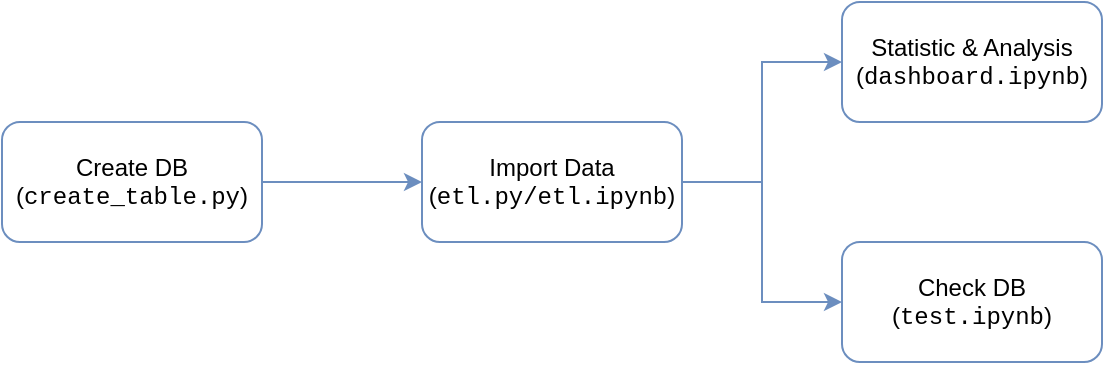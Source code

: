 <mxfile version="14.0.1" type="device"><diagram id="DR472BNXzOfUF7kFTOQv" name="Page-1"><mxGraphModel dx="870" dy="682" grid="1" gridSize="10" guides="1" tooltips="1" connect="1" arrows="1" fold="1" page="1" pageScale="1" pageWidth="850" pageHeight="1100" math="0" shadow="0"><root><mxCell id="0"/><mxCell id="1" parent="0"/><mxCell id="XWasw2-3bMotcPjwtp1i-6" style="edgeStyle=orthogonalEdgeStyle;rounded=0;orthogonalLoop=1;jettySize=auto;html=1;exitX=1;exitY=0.5;exitDx=0;exitDy=0;entryX=0;entryY=0.5;entryDx=0;entryDy=0;fillColor=#dae8fc;strokeColor=#6c8ebf;" edge="1" parent="1" source="XWasw2-3bMotcPjwtp1i-1" target="XWasw2-3bMotcPjwtp1i-5"><mxGeometry relative="1" as="geometry"/></mxCell><mxCell id="XWasw2-3bMotcPjwtp1i-1" value="Create DB&lt;br&gt;(&lt;font face=&quot;Courier New&quot;&gt;create_table.py&lt;/font&gt;)" style="rounded=1;whiteSpace=wrap;html=1;strokeColor=#6c8ebf;" vertex="1" parent="1"><mxGeometry x="110" y="140" width="130" height="60" as="geometry"/></mxCell><mxCell id="XWasw2-3bMotcPjwtp1i-3" value="Statistic &amp;amp; Analysis&lt;br&gt;(&lt;font face=&quot;Courier New&quot;&gt;dashboard.ipynb&lt;/font&gt;)" style="rounded=1;whiteSpace=wrap;html=1;strokeColor=#6c8ebf;fillColor=#FFFFFF;" vertex="1" parent="1"><mxGeometry x="530" y="80" width="130" height="60" as="geometry"/></mxCell><mxCell id="XWasw2-3bMotcPjwtp1i-4" value="Check DB&lt;br&gt;(&lt;font face=&quot;Courier New&quot;&gt;test.ipynb&lt;/font&gt;)" style="rounded=1;whiteSpace=wrap;html=1;strokeColor=#6c8ebf;fillColor=#FFFFFF;" vertex="1" parent="1"><mxGeometry x="530" y="200" width="130" height="60" as="geometry"/></mxCell><mxCell id="XWasw2-3bMotcPjwtp1i-7" style="edgeStyle=orthogonalEdgeStyle;rounded=0;orthogonalLoop=1;jettySize=auto;html=1;exitX=1;exitY=0.5;exitDx=0;exitDy=0;entryX=0;entryY=0.5;entryDx=0;entryDy=0;fillColor=#dae8fc;strokeColor=#6c8ebf;" edge="1" parent="1" source="XWasw2-3bMotcPjwtp1i-5" target="XWasw2-3bMotcPjwtp1i-3"><mxGeometry relative="1" as="geometry"/></mxCell><mxCell id="XWasw2-3bMotcPjwtp1i-8" style="edgeStyle=orthogonalEdgeStyle;rounded=0;orthogonalLoop=1;jettySize=auto;html=1;exitX=1;exitY=0.5;exitDx=0;exitDy=0;entryX=0;entryY=0.5;entryDx=0;entryDy=0;fillColor=#dae8fc;strokeColor=#6c8ebf;" edge="1" parent="1" source="XWasw2-3bMotcPjwtp1i-5" target="XWasw2-3bMotcPjwtp1i-4"><mxGeometry relative="1" as="geometry"/></mxCell><mxCell id="XWasw2-3bMotcPjwtp1i-5" value="Import Data&lt;br&gt;(&lt;font face=&quot;Courier New&quot;&gt;etl.py/etl.ipynb&lt;/font&gt;)" style="rounded=1;whiteSpace=wrap;html=1;strokeColor=#6c8ebf;fillColor=#FFFFFF;" vertex="1" parent="1"><mxGeometry x="320" y="140" width="130" height="60" as="geometry"/></mxCell></root></mxGraphModel></diagram></mxfile>